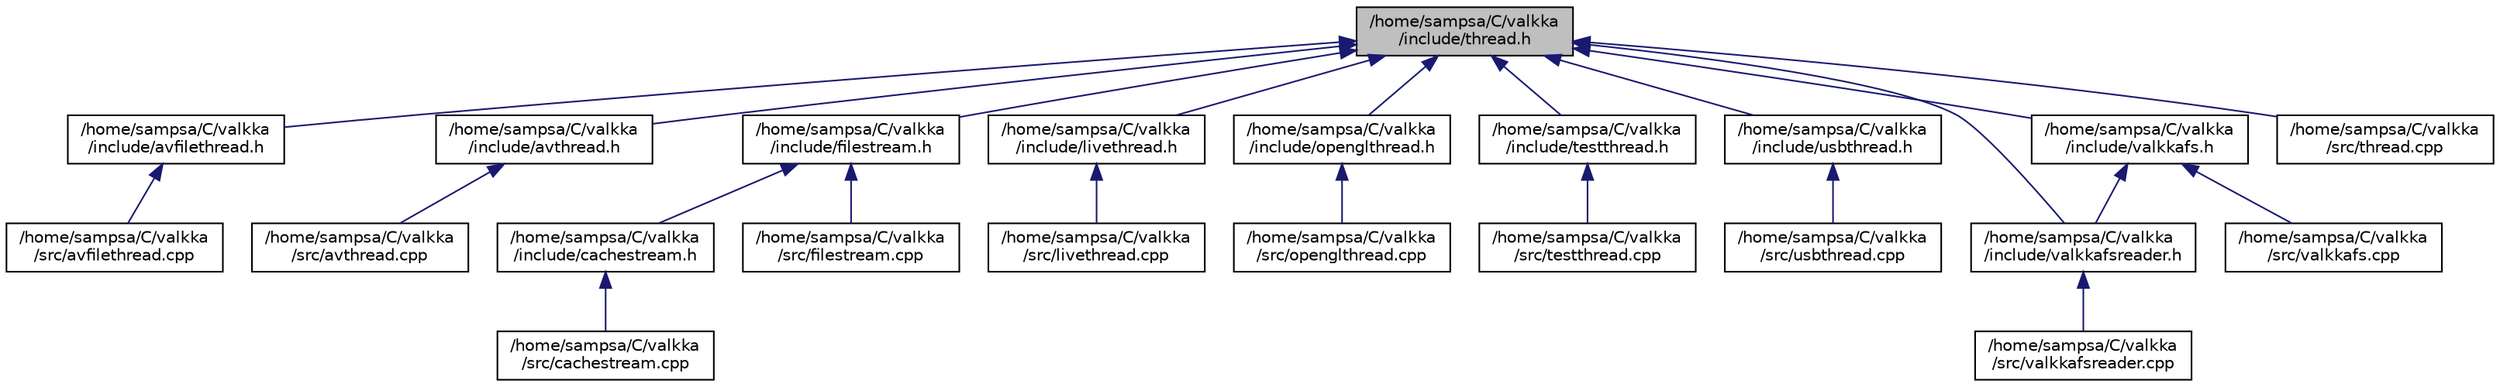digraph "/home/sampsa/C/valkka/include/thread.h"
{
  edge [fontname="Helvetica",fontsize="10",labelfontname="Helvetica",labelfontsize="10"];
  node [fontname="Helvetica",fontsize="10",shape=record];
  Node56 [label="/home/sampsa/C/valkka\l/include/thread.h",height=0.2,width=0.4,color="black", fillcolor="grey75", style="filled", fontcolor="black"];
  Node56 -> Node57 [dir="back",color="midnightblue",fontsize="10",style="solid",fontname="Helvetica"];
  Node57 [label="/home/sampsa/C/valkka\l/include/avfilethread.h",height=0.2,width=0.4,color="black", fillcolor="white", style="filled",URL="$avfilethread_8h.html",tooltip="A Thread handling files and sending frames to fifo. "];
  Node57 -> Node58 [dir="back",color="midnightblue",fontsize="10",style="solid",fontname="Helvetica"];
  Node58 [label="/home/sampsa/C/valkka\l/src/avfilethread.cpp",height=0.2,width=0.4,color="black", fillcolor="white", style="filled",URL="$avfilethread_8cpp.html",tooltip="A thread sending frames from files. "];
  Node56 -> Node59 [dir="back",color="midnightblue",fontsize="10",style="solid",fontname="Helvetica"];
  Node59 [label="/home/sampsa/C/valkka\l/include/avthread.h",height=0.2,width=0.4,color="black", fillcolor="white", style="filled",URL="$avthread_8h.html",tooltip="FFmpeg decoding thread. "];
  Node59 -> Node60 [dir="back",color="midnightblue",fontsize="10",style="solid",fontname="Helvetica"];
  Node60 [label="/home/sampsa/C/valkka\l/src/avthread.cpp",height=0.2,width=0.4,color="black", fillcolor="white", style="filled",URL="$avthread_8cpp.html",tooltip="FFmpeg decoding thread. "];
  Node56 -> Node61 [dir="back",color="midnightblue",fontsize="10",style="solid",fontname="Helvetica"];
  Node61 [label="/home/sampsa/C/valkka\l/include/filestream.h",height=0.2,width=0.4,color="black", fillcolor="white", style="filled",URL="$filestream_8h.html"];
  Node61 -> Node62 [dir="back",color="midnightblue",fontsize="10",style="solid",fontname="Helvetica"];
  Node62 [label="/home/sampsa/C/valkka\l/include/cachestream.h",height=0.2,width=0.4,color="black", fillcolor="white", style="filled",URL="$cachestream_8h.html"];
  Node62 -> Node63 [dir="back",color="midnightblue",fontsize="10",style="solid",fontname="Helvetica"];
  Node63 [label="/home/sampsa/C/valkka\l/src/cachestream.cpp",height=0.2,width=0.4,color="black", fillcolor="white", style="filled",URL="$cachestream_8cpp.html"];
  Node61 -> Node64 [dir="back",color="midnightblue",fontsize="10",style="solid",fontname="Helvetica"];
  Node64 [label="/home/sampsa/C/valkka\l/src/filestream.cpp",height=0.2,width=0.4,color="black", fillcolor="white", style="filled",URL="$filestream_8cpp.html"];
  Node56 -> Node65 [dir="back",color="midnightblue",fontsize="10",style="solid",fontname="Helvetica"];
  Node65 [label="/home/sampsa/C/valkka\l/include/livethread.h",height=0.2,width=0.4,color="black", fillcolor="white", style="filled",URL="$livethread_8h.html",tooltip="A live555 thread. "];
  Node65 -> Node66 [dir="back",color="midnightblue",fontsize="10",style="solid",fontname="Helvetica"];
  Node66 [label="/home/sampsa/C/valkka\l/src/livethread.cpp",height=0.2,width=0.4,color="black", fillcolor="white", style="filled",URL="$livethread_8cpp.html",tooltip="A live555 thread. "];
  Node56 -> Node67 [dir="back",color="midnightblue",fontsize="10",style="solid",fontname="Helvetica"];
  Node67 [label="/home/sampsa/C/valkka\l/include/openglthread.h",height=0.2,width=0.4,color="black", fillcolor="white", style="filled",URL="$openglthread_8h.html",tooltip="FrameFifo for OpenGLThread: stack of YUV frames and uploading to GPU. "];
  Node67 -> Node68 [dir="back",color="midnightblue",fontsize="10",style="solid",fontname="Helvetica"];
  Node68 [label="/home/sampsa/C/valkka\l/src/openglthread.cpp",height=0.2,width=0.4,color="black", fillcolor="white", style="filled",URL="$openglthread_8cpp.html",tooltip="FrameFifo for OpenGLThread: stack of YUV frames and uploading to GPU. "];
  Node56 -> Node69 [dir="back",color="midnightblue",fontsize="10",style="solid",fontname="Helvetica"];
  Node69 [label="/home/sampsa/C/valkka\l/include/testthread.h",height=0.2,width=0.4,color="black", fillcolor="white", style="filled",URL="$testthread_8h.html"];
  Node69 -> Node70 [dir="back",color="midnightblue",fontsize="10",style="solid",fontname="Helvetica"];
  Node70 [label="/home/sampsa/C/valkka\l/src/testthread.cpp",height=0.2,width=0.4,color="black", fillcolor="white", style="filled",URL="$testthread_8cpp.html",tooltip="Launch a cpp thread from python, give that thread a callback that&#39;s called by the thread..."];
  Node56 -> Node71 [dir="back",color="midnightblue",fontsize="10",style="solid",fontname="Helvetica"];
  Node71 [label="/home/sampsa/C/valkka\l/include/usbthread.h",height=0.2,width=0.4,color="black", fillcolor="white", style="filled",URL="$usbthread_8h.html",tooltip="USB Camera control and streaming. "];
  Node71 -> Node72 [dir="back",color="midnightblue",fontsize="10",style="solid",fontname="Helvetica"];
  Node72 [label="/home/sampsa/C/valkka\l/src/usbthread.cpp",height=0.2,width=0.4,color="black", fillcolor="white", style="filled",URL="$usbthread_8cpp.html",tooltip="USB Camera control and streaming. "];
  Node56 -> Node73 [dir="back",color="midnightblue",fontsize="10",style="solid",fontname="Helvetica"];
  Node73 [label="/home/sampsa/C/valkka\l/include/valkkafs.h",height=0.2,width=0.4,color="black", fillcolor="white", style="filled",URL="$valkkafs_8h.html"];
  Node73 -> Node74 [dir="back",color="midnightblue",fontsize="10",style="solid",fontname="Helvetica"];
  Node74 [label="/home/sampsa/C/valkka\l/include/valkkafsreader.h",height=0.2,width=0.4,color="black", fillcolor="white", style="filled",URL="$valkkafsreader_8h.html"];
  Node74 -> Node75 [dir="back",color="midnightblue",fontsize="10",style="solid",fontname="Helvetica"];
  Node75 [label="/home/sampsa/C/valkka\l/src/valkkafsreader.cpp",height=0.2,width=0.4,color="black", fillcolor="white", style="filled",URL="$valkkafsreader_8cpp.html"];
  Node73 -> Node76 [dir="back",color="midnightblue",fontsize="10",style="solid",fontname="Helvetica"];
  Node76 [label="/home/sampsa/C/valkka\l/src/valkkafs.cpp",height=0.2,width=0.4,color="black", fillcolor="white", style="filled",URL="$valkkafs_8cpp.html",tooltip="A simple block file system for streaming media. "];
  Node56 -> Node74 [dir="back",color="midnightblue",fontsize="10",style="solid",fontname="Helvetica"];
  Node56 -> Node77 [dir="back",color="midnightblue",fontsize="10",style="solid",fontname="Helvetica"];
  Node77 [label="/home/sampsa/C/valkka\l/src/thread.cpp",height=0.2,width=0.4,color="black", fillcolor="white", style="filled",URL="$thread_8cpp.html",tooltip="A class for multithreading, similar to Python&#39;s standard library \"threading.Thread\". "];
}
